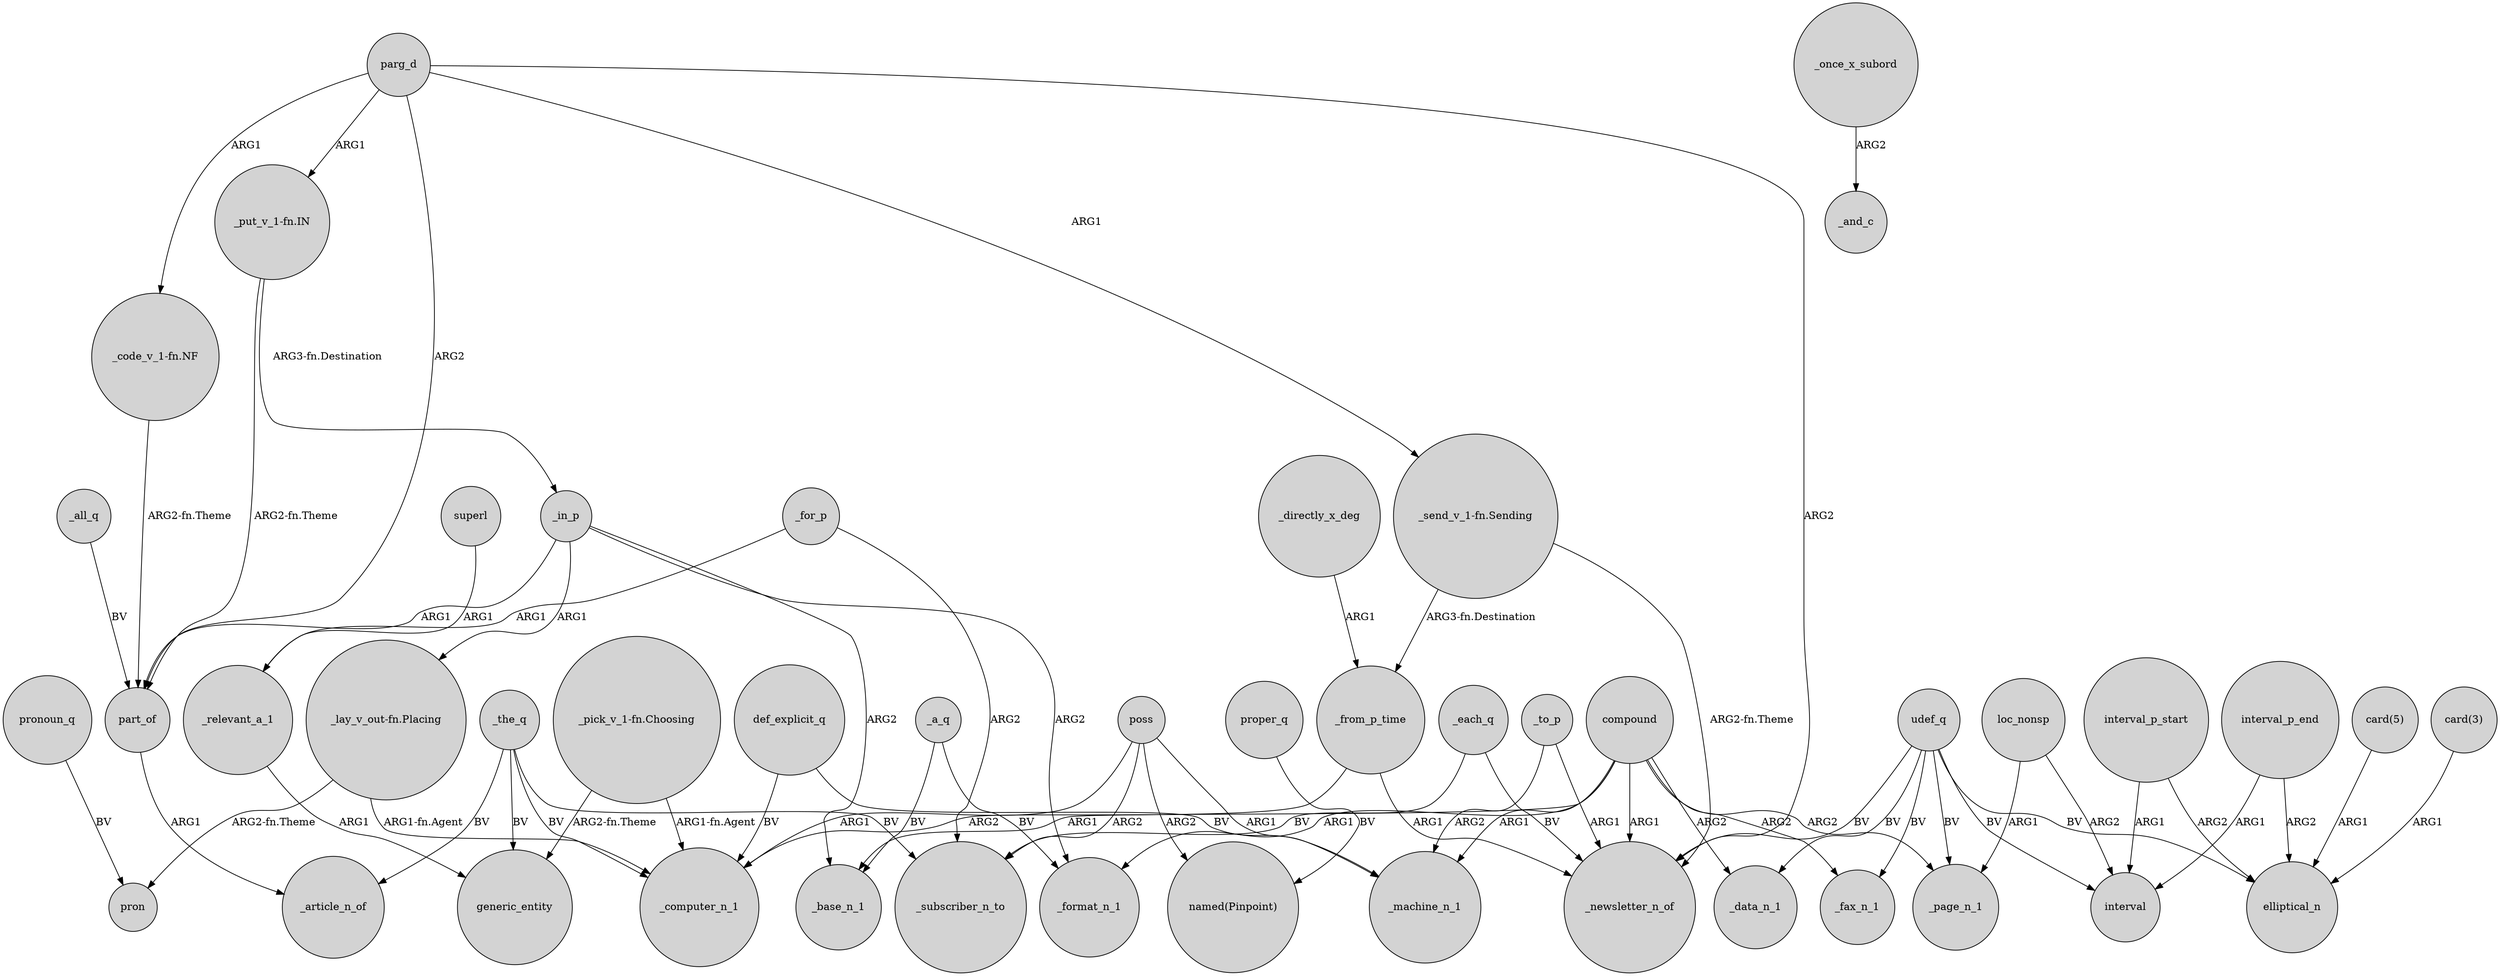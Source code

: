 digraph {
	node [shape=circle style=filled]
	parg_d -> "_put_v_1-fn.IN" [label=ARG1]
	_the_q -> generic_entity [label=BV]
	_to_p -> _newsletter_n_of [label=ARG1]
	"_pick_v_1-fn.Choosing" -> _computer_n_1 [label="ARG1-fn.Agent"]
	loc_nonsp -> interval [label=ARG2]
	udef_q -> elliptical_n [label=BV]
	_all_q -> part_of [label=BV]
	_from_p_time -> _newsletter_n_of [label=ARG1]
	udef_q -> _newsletter_n_of [label=BV]
	def_explicit_q -> _machine_n_1 [label=BV]
	compound -> _fax_n_1 [label=ARG2]
	_in_p -> "_lay_v_out-fn.Placing" [label=ARG1]
	def_explicit_q -> _computer_n_1 [label=BV]
	poss -> _subscriber_n_to [label=ARG2]
	parg_d -> "_code_v_1-fn.NF" [label=ARG1]
	"card(5)" -> elliptical_n [label=ARG1]
	parg_d -> _newsletter_n_of [label=ARG2]
	_each_q -> _newsletter_n_of [label=BV]
	"_lay_v_out-fn.Placing" -> pron [label="ARG2-fn.Theme"]
	"_put_v_1-fn.IN" -> _in_p [label="ARG3-fn.Destination"]
	compound -> _format_n_1 [label=ARG1]
	interval_p_end -> elliptical_n [label=ARG2]
	_to_p -> _machine_n_1 [label=ARG2]
	_for_p -> _relevant_a_1 [label=ARG1]
	interval_p_start -> elliptical_n [label=ARG2]
	"_code_v_1-fn.NF" -> part_of [label="ARG2-fn.Theme"]
	_relevant_a_1 -> generic_entity [label=ARG1]
	udef_q -> _fax_n_1 [label=BV]
	part_of -> _article_n_of [label=ARG1]
	compound -> _machine_n_1 [label=ARG1]
	"_lay_v_out-fn.Placing" -> _computer_n_1 [label="ARG1-fn.Agent"]
	_once_x_subord -> _and_c [label=ARG2]
	_in_p -> _format_n_1 [label=ARG2]
	loc_nonsp -> _page_n_1 [label=ARG1]
	_directly_x_deg -> _from_p_time [label=ARG1]
	"card(3)" -> elliptical_n [label=ARG1]
	pronoun_q -> pron [label=BV]
	"_put_v_1-fn.IN" -> part_of [label="ARG2-fn.Theme"]
	udef_q -> _data_n_1 [label=BV]
	poss -> _computer_n_1 [label=ARG1]
	_the_q -> _article_n_of [label=BV]
	_a_q -> _format_n_1 [label=BV]
	interval_p_start -> interval [label=ARG1]
	_the_q -> _subscriber_n_to [label=BV]
	superl -> _relevant_a_1 [label=ARG1]
	poss -> _machine_n_1 [label=ARG1]
	_a_q -> _base_n_1 [label=BV]
	poss -> "named(Pinpoint)" [label=ARG2]
	_in_p -> part_of [label=ARG1]
	proper_q -> "named(Pinpoint)" [label=BV]
	interval_p_end -> interval [label=ARG1]
	compound -> _page_n_1 [label=ARG2]
	"_send_v_1-fn.Sending" -> _newsletter_n_of [label="ARG2-fn.Theme"]
	parg_d -> part_of [label=ARG2]
	parg_d -> "_send_v_1-fn.Sending" [label=ARG1]
	_the_q -> _computer_n_1 [label=BV]
	_for_p -> _subscriber_n_to [label=ARG2]
	compound -> _newsletter_n_of [label=ARG1]
	compound -> _base_n_1 [label=ARG1]
	compound -> _data_n_1 [label=ARG2]
	udef_q -> _page_n_1 [label=BV]
	udef_q -> interval [label=BV]
	"_send_v_1-fn.Sending" -> _from_p_time [label="ARG3-fn.Destination"]
	_in_p -> _base_n_1 [label=ARG2]
	_from_p_time -> _computer_n_1 [label=ARG2]
	_each_q -> _subscriber_n_to [label=BV]
	"_pick_v_1-fn.Choosing" -> generic_entity [label="ARG2-fn.Theme"]
}

